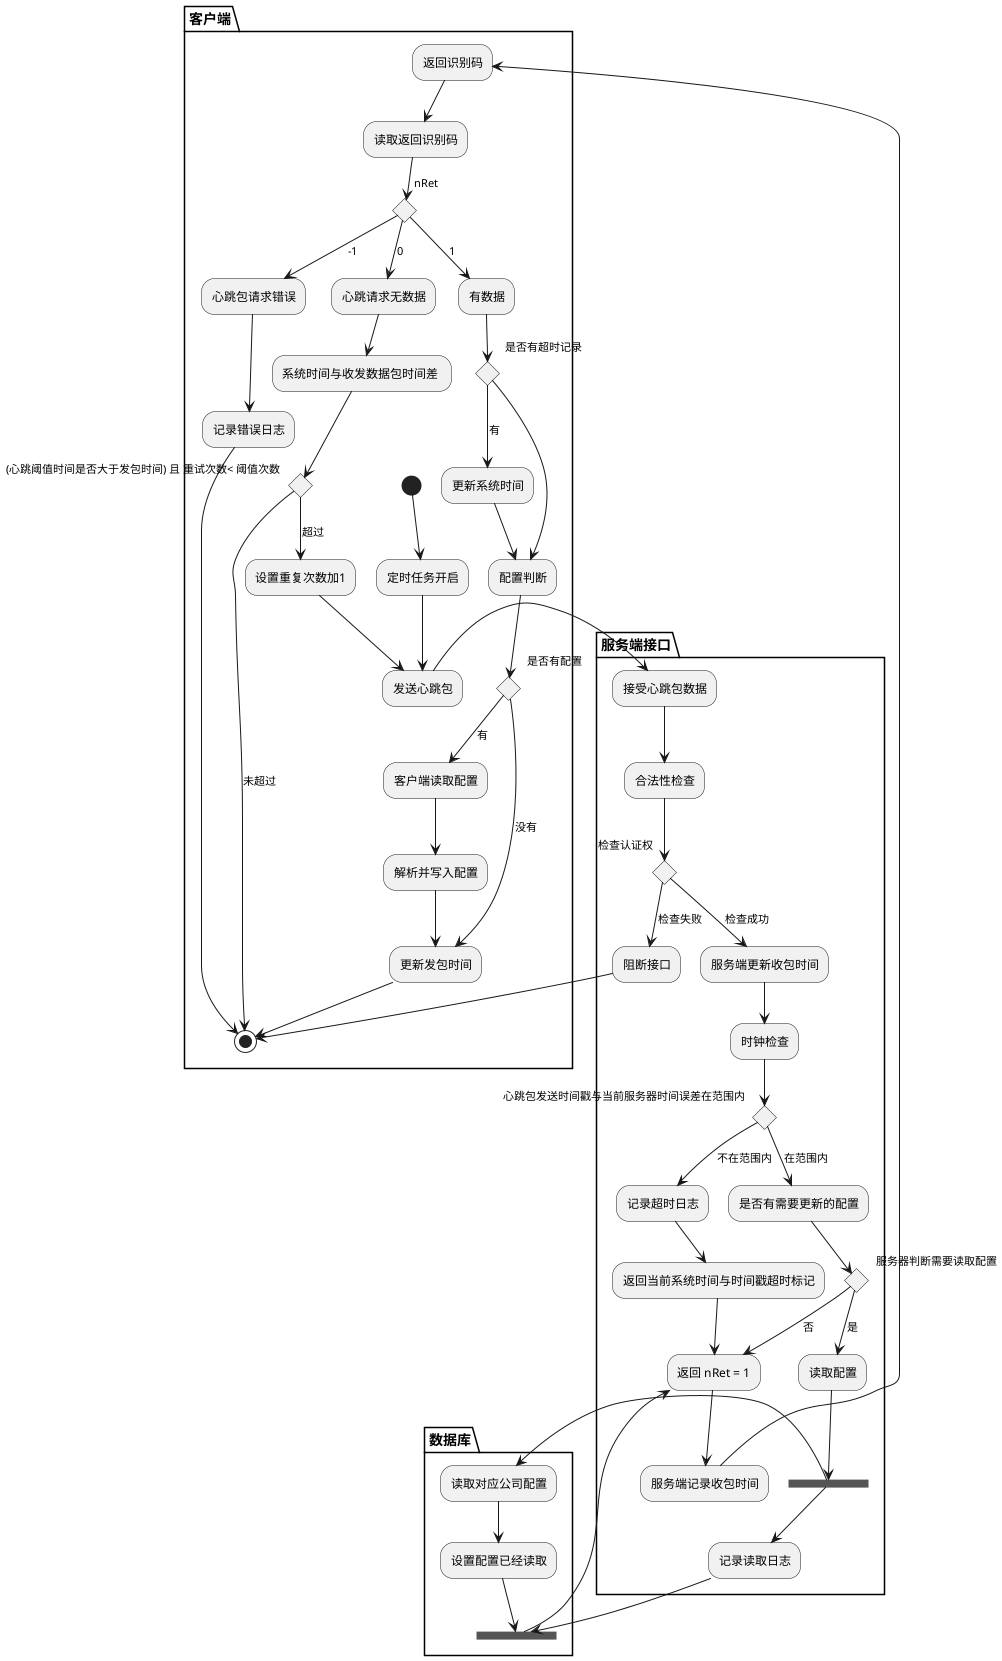 @startuml
'https://plantuml.com/sequence-diagram
partition 客户端 {
  (*) --> "定时任务开启"
  --> "发送心跳包"
  "返回识别码" --> "读取返回识别码"
    --> if "nRet" then
  --> [-1] "心跳包请求错误"
  --> "记录错误日志"
  --> (*)
  else
  --> [0] "心跳请求无数据"
  --> "系统时间与收发数据包时间差 "
  --> if "(心跳阈值时间是否大于发包时间) 且 重试次数< 阈值次数"
  --> [超过] "设置重复次数加1"
  --> "发送心跳包"
   else
   --> [未超过] (*)
   endif
  else
  --> [1] "有数据"
  if "是否有超时记录" then
  --> [有] "更新系统时间"
  --> "配置判断"
  else
  --> "配置判断"
  endif
  if "是否有配置" then
    --> [有] "客户端读取配置"
    --> "解析并写入配置"
    --> "更新发包时间"
    else
    --> [没有] "更新发包时间"
  endif
  endif
   --> (*)
}

partition 服务端接口  {
   "发送心跳包" --> "接受心跳包数据"
   --> "合法性检查"
   if "检查认证权" then
   --> [检查失败] "阻断接口"
   -->(*)
   else
   --> [检查成功] "服务端更新收包时间"
   endif
   "服务端更新收包时间"--> "时钟检查"
   if "心跳包发送时间戳与当前服务器时间误差在范围内" then
    --> [不在范围内] "记录超时日志"
    --> "返回当前系统时间与时间戳超时标记"
    --> "返回 nRet = 1"
   else
   --> [在范围内] "是否有需要更新的配置"
   endif
   if "服务器判断需要读取配置" then
   --> [是] "读取配置"
   "读取配置" --> == S3 ==
   == S3 == --> "记录读取日志"
   else

   --> [否] "返回 nRet = 1"
   endif
   --> "服务端记录收包时间"
   "服务端记录收包时间" --> "返回识别码"
}

partition 数据库  {
    == S3 == --> "读取对应公司配置"
    --> "设置配置已经读取"
   "记录读取日志" --> == S4 ==
   "设置配置已经读取" --> == S4 ==
    --> "返回 nRet = 1"
}
@enduml
